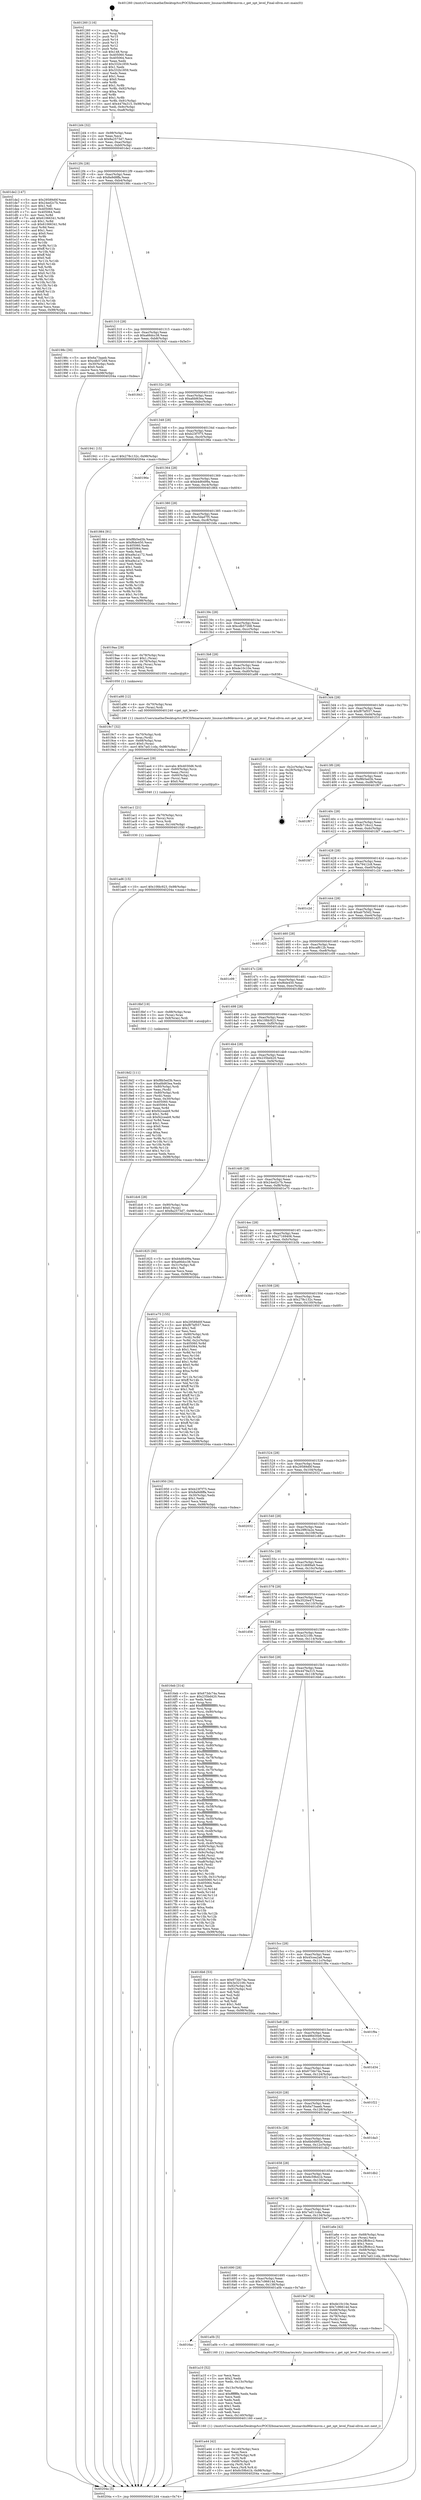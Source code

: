 digraph "0x401260" {
  label = "0x401260 (/mnt/c/Users/mathe/Desktop/tcc/POCII/binaries/extr_linuxarchx86kvmsvm.c_get_npt_level_Final-ollvm.out::main(0))"
  labelloc = "t"
  node[shape=record]

  Entry [label="",width=0.3,height=0.3,shape=circle,fillcolor=black,style=filled]
  "0x4012d4" [label="{
     0x4012d4 [32]\l
     | [instrs]\l
     &nbsp;&nbsp;0x4012d4 \<+6\>: mov -0x98(%rbp),%eax\l
     &nbsp;&nbsp;0x4012da \<+2\>: mov %eax,%ecx\l
     &nbsp;&nbsp;0x4012dc \<+6\>: sub $0x8a2573d7,%ecx\l
     &nbsp;&nbsp;0x4012e2 \<+6\>: mov %eax,-0xac(%rbp)\l
     &nbsp;&nbsp;0x4012e8 \<+6\>: mov %ecx,-0xb0(%rbp)\l
     &nbsp;&nbsp;0x4012ee \<+6\>: je 0000000000401de2 \<main+0xb82\>\l
  }"]
  "0x401de2" [label="{
     0x401de2 [147]\l
     | [instrs]\l
     &nbsp;&nbsp;0x401de2 \<+5\>: mov $0x29589d0f,%eax\l
     &nbsp;&nbsp;0x401de7 \<+5\>: mov $0x24ed2c7b,%ecx\l
     &nbsp;&nbsp;0x401dec \<+2\>: mov $0x1,%dl\l
     &nbsp;&nbsp;0x401dee \<+7\>: mov 0x405060,%esi\l
     &nbsp;&nbsp;0x401df5 \<+7\>: mov 0x405064,%edi\l
     &nbsp;&nbsp;0x401dfc \<+3\>: mov %esi,%r8d\l
     &nbsp;&nbsp;0x401dff \<+7\>: add $0x61066341,%r8d\l
     &nbsp;&nbsp;0x401e06 \<+4\>: sub $0x1,%r8d\l
     &nbsp;&nbsp;0x401e0a \<+7\>: sub $0x61066341,%r8d\l
     &nbsp;&nbsp;0x401e11 \<+4\>: imul %r8d,%esi\l
     &nbsp;&nbsp;0x401e15 \<+3\>: and $0x1,%esi\l
     &nbsp;&nbsp;0x401e18 \<+3\>: cmp $0x0,%esi\l
     &nbsp;&nbsp;0x401e1b \<+4\>: sete %r9b\l
     &nbsp;&nbsp;0x401e1f \<+3\>: cmp $0xa,%edi\l
     &nbsp;&nbsp;0x401e22 \<+4\>: setl %r10b\l
     &nbsp;&nbsp;0x401e26 \<+3\>: mov %r9b,%r11b\l
     &nbsp;&nbsp;0x401e29 \<+4\>: xor $0xff,%r11b\l
     &nbsp;&nbsp;0x401e2d \<+3\>: mov %r10b,%bl\l
     &nbsp;&nbsp;0x401e30 \<+3\>: xor $0xff,%bl\l
     &nbsp;&nbsp;0x401e33 \<+3\>: xor $0x0,%dl\l
     &nbsp;&nbsp;0x401e36 \<+3\>: mov %r11b,%r14b\l
     &nbsp;&nbsp;0x401e39 \<+4\>: and $0x0,%r14b\l
     &nbsp;&nbsp;0x401e3d \<+3\>: and %dl,%r9b\l
     &nbsp;&nbsp;0x401e40 \<+3\>: mov %bl,%r15b\l
     &nbsp;&nbsp;0x401e43 \<+4\>: and $0x0,%r15b\l
     &nbsp;&nbsp;0x401e47 \<+3\>: and %dl,%r10b\l
     &nbsp;&nbsp;0x401e4a \<+3\>: or %r9b,%r14b\l
     &nbsp;&nbsp;0x401e4d \<+3\>: or %r10b,%r15b\l
     &nbsp;&nbsp;0x401e50 \<+3\>: xor %r15b,%r14b\l
     &nbsp;&nbsp;0x401e53 \<+3\>: or %bl,%r11b\l
     &nbsp;&nbsp;0x401e56 \<+4\>: xor $0xff,%r11b\l
     &nbsp;&nbsp;0x401e5a \<+3\>: or $0x0,%dl\l
     &nbsp;&nbsp;0x401e5d \<+3\>: and %dl,%r11b\l
     &nbsp;&nbsp;0x401e60 \<+3\>: or %r11b,%r14b\l
     &nbsp;&nbsp;0x401e63 \<+4\>: test $0x1,%r14b\l
     &nbsp;&nbsp;0x401e67 \<+3\>: cmovne %ecx,%eax\l
     &nbsp;&nbsp;0x401e6a \<+6\>: mov %eax,-0x98(%rbp)\l
     &nbsp;&nbsp;0x401e70 \<+5\>: jmp 000000000040204a \<main+0xdea\>\l
  }"]
  "0x4012f4" [label="{
     0x4012f4 [28]\l
     | [instrs]\l
     &nbsp;&nbsp;0x4012f4 \<+5\>: jmp 00000000004012f9 \<main+0x99\>\l
     &nbsp;&nbsp;0x4012f9 \<+6\>: mov -0xac(%rbp),%eax\l
     &nbsp;&nbsp;0x4012ff \<+5\>: sub $0x8a9d8ffa,%eax\l
     &nbsp;&nbsp;0x401304 \<+6\>: mov %eax,-0xb4(%rbp)\l
     &nbsp;&nbsp;0x40130a \<+6\>: je 000000000040198c \<main+0x72c\>\l
  }"]
  Exit [label="",width=0.3,height=0.3,shape=circle,fillcolor=black,style=filled,peripheries=2]
  "0x40198c" [label="{
     0x40198c [30]\l
     | [instrs]\l
     &nbsp;&nbsp;0x40198c \<+5\>: mov $0x6a73aaeb,%eax\l
     &nbsp;&nbsp;0x401991 \<+5\>: mov $0xcdb57268,%ecx\l
     &nbsp;&nbsp;0x401996 \<+3\>: mov -0x30(%rbp),%edx\l
     &nbsp;&nbsp;0x401999 \<+3\>: cmp $0x0,%edx\l
     &nbsp;&nbsp;0x40199c \<+3\>: cmove %ecx,%eax\l
     &nbsp;&nbsp;0x40199f \<+6\>: mov %eax,-0x98(%rbp)\l
     &nbsp;&nbsp;0x4019a5 \<+5\>: jmp 000000000040204a \<main+0xdea\>\l
  }"]
  "0x401310" [label="{
     0x401310 [28]\l
     | [instrs]\l
     &nbsp;&nbsp;0x401310 \<+5\>: jmp 0000000000401315 \<main+0xb5\>\l
     &nbsp;&nbsp;0x401315 \<+6\>: mov -0xac(%rbp),%eax\l
     &nbsp;&nbsp;0x40131b \<+5\>: sub $0xa66dcc38,%eax\l
     &nbsp;&nbsp;0x401320 \<+6\>: mov %eax,-0xb8(%rbp)\l
     &nbsp;&nbsp;0x401326 \<+6\>: je 0000000000401843 \<main+0x5e3\>\l
  }"]
  "0x401ad6" [label="{
     0x401ad6 [15]\l
     | [instrs]\l
     &nbsp;&nbsp;0x401ad6 \<+10\>: movl $0x10fdc923,-0x98(%rbp)\l
     &nbsp;&nbsp;0x401ae0 \<+5\>: jmp 000000000040204a \<main+0xdea\>\l
  }"]
  "0x401843" [label="{
     0x401843\l
  }", style=dashed]
  "0x40132c" [label="{
     0x40132c [28]\l
     | [instrs]\l
     &nbsp;&nbsp;0x40132c \<+5\>: jmp 0000000000401331 \<main+0xd1\>\l
     &nbsp;&nbsp;0x401331 \<+6\>: mov -0xac(%rbp),%eax\l
     &nbsp;&nbsp;0x401337 \<+5\>: sub $0xafdd63ea,%eax\l
     &nbsp;&nbsp;0x40133c \<+6\>: mov %eax,-0xbc(%rbp)\l
     &nbsp;&nbsp;0x401342 \<+6\>: je 0000000000401941 \<main+0x6e1\>\l
  }"]
  "0x401ac1" [label="{
     0x401ac1 [21]\l
     | [instrs]\l
     &nbsp;&nbsp;0x401ac1 \<+4\>: mov -0x70(%rbp),%rcx\l
     &nbsp;&nbsp;0x401ac5 \<+3\>: mov (%rcx),%rcx\l
     &nbsp;&nbsp;0x401ac8 \<+3\>: mov %rcx,%rdi\l
     &nbsp;&nbsp;0x401acb \<+6\>: mov %eax,-0x144(%rbp)\l
     &nbsp;&nbsp;0x401ad1 \<+5\>: call 0000000000401030 \<free@plt\>\l
     | [calls]\l
     &nbsp;&nbsp;0x401030 \{1\} (unknown)\l
  }"]
  "0x401941" [label="{
     0x401941 [15]\l
     | [instrs]\l
     &nbsp;&nbsp;0x401941 \<+10\>: movl $0x278c132c,-0x98(%rbp)\l
     &nbsp;&nbsp;0x40194b \<+5\>: jmp 000000000040204a \<main+0xdea\>\l
  }"]
  "0x401348" [label="{
     0x401348 [28]\l
     | [instrs]\l
     &nbsp;&nbsp;0x401348 \<+5\>: jmp 000000000040134d \<main+0xed\>\l
     &nbsp;&nbsp;0x40134d \<+6\>: mov -0xac(%rbp),%eax\l
     &nbsp;&nbsp;0x401353 \<+5\>: sub $0xb23f7f75,%eax\l
     &nbsp;&nbsp;0x401358 \<+6\>: mov %eax,-0xc0(%rbp)\l
     &nbsp;&nbsp;0x40135e \<+6\>: je 000000000040196e \<main+0x70e\>\l
  }"]
  "0x401aa4" [label="{
     0x401aa4 [29]\l
     | [instrs]\l
     &nbsp;&nbsp;0x401aa4 \<+10\>: movabs $0x4030d6,%rdi\l
     &nbsp;&nbsp;0x401aae \<+4\>: mov -0x60(%rbp),%rcx\l
     &nbsp;&nbsp;0x401ab2 \<+2\>: mov %eax,(%rcx)\l
     &nbsp;&nbsp;0x401ab4 \<+4\>: mov -0x60(%rbp),%rcx\l
     &nbsp;&nbsp;0x401ab8 \<+2\>: mov (%rcx),%esi\l
     &nbsp;&nbsp;0x401aba \<+2\>: mov $0x0,%al\l
     &nbsp;&nbsp;0x401abc \<+5\>: call 0000000000401040 \<printf@plt\>\l
     | [calls]\l
     &nbsp;&nbsp;0x401040 \{1\} (unknown)\l
  }"]
  "0x40196e" [label="{
     0x40196e\l
  }", style=dashed]
  "0x401364" [label="{
     0x401364 [28]\l
     | [instrs]\l
     &nbsp;&nbsp;0x401364 \<+5\>: jmp 0000000000401369 \<main+0x109\>\l
     &nbsp;&nbsp;0x401369 \<+6\>: mov -0xac(%rbp),%eax\l
     &nbsp;&nbsp;0x40136f \<+5\>: sub $0xb4d6499a,%eax\l
     &nbsp;&nbsp;0x401374 \<+6\>: mov %eax,-0xc4(%rbp)\l
     &nbsp;&nbsp;0x40137a \<+6\>: je 0000000000401864 \<main+0x604\>\l
  }"]
  "0x401a44" [label="{
     0x401a44 [42]\l
     | [instrs]\l
     &nbsp;&nbsp;0x401a44 \<+6\>: mov -0x140(%rbp),%ecx\l
     &nbsp;&nbsp;0x401a4a \<+3\>: imul %eax,%ecx\l
     &nbsp;&nbsp;0x401a4d \<+4\>: mov -0x70(%rbp),%r8\l
     &nbsp;&nbsp;0x401a51 \<+3\>: mov (%r8),%r8\l
     &nbsp;&nbsp;0x401a54 \<+4\>: mov -0x68(%rbp),%r9\l
     &nbsp;&nbsp;0x401a58 \<+3\>: movslq (%r9),%r9\l
     &nbsp;&nbsp;0x401a5b \<+4\>: mov %ecx,(%r8,%r9,4)\l
     &nbsp;&nbsp;0x401a5f \<+10\>: movl $0x6c59b41b,-0x98(%rbp)\l
     &nbsp;&nbsp;0x401a69 \<+5\>: jmp 000000000040204a \<main+0xdea\>\l
  }"]
  "0x401864" [label="{
     0x401864 [91]\l
     | [instrs]\l
     &nbsp;&nbsp;0x401864 \<+5\>: mov $0xf8b5ed3b,%eax\l
     &nbsp;&nbsp;0x401869 \<+5\>: mov $0xf6de450,%ecx\l
     &nbsp;&nbsp;0x40186e \<+7\>: mov 0x405060,%edx\l
     &nbsp;&nbsp;0x401875 \<+7\>: mov 0x405064,%esi\l
     &nbsp;&nbsp;0x40187c \<+2\>: mov %edx,%edi\l
     &nbsp;&nbsp;0x40187e \<+6\>: add $0xa9a1a172,%edi\l
     &nbsp;&nbsp;0x401884 \<+3\>: sub $0x1,%edi\l
     &nbsp;&nbsp;0x401887 \<+6\>: sub $0xa9a1a172,%edi\l
     &nbsp;&nbsp;0x40188d \<+3\>: imul %edi,%edx\l
     &nbsp;&nbsp;0x401890 \<+3\>: and $0x1,%edx\l
     &nbsp;&nbsp;0x401893 \<+3\>: cmp $0x0,%edx\l
     &nbsp;&nbsp;0x401896 \<+4\>: sete %r8b\l
     &nbsp;&nbsp;0x40189a \<+3\>: cmp $0xa,%esi\l
     &nbsp;&nbsp;0x40189d \<+4\>: setl %r9b\l
     &nbsp;&nbsp;0x4018a1 \<+3\>: mov %r8b,%r10b\l
     &nbsp;&nbsp;0x4018a4 \<+3\>: and %r9b,%r10b\l
     &nbsp;&nbsp;0x4018a7 \<+3\>: xor %r9b,%r8b\l
     &nbsp;&nbsp;0x4018aa \<+3\>: or %r8b,%r10b\l
     &nbsp;&nbsp;0x4018ad \<+4\>: test $0x1,%r10b\l
     &nbsp;&nbsp;0x4018b1 \<+3\>: cmovne %ecx,%eax\l
     &nbsp;&nbsp;0x4018b4 \<+6\>: mov %eax,-0x98(%rbp)\l
     &nbsp;&nbsp;0x4018ba \<+5\>: jmp 000000000040204a \<main+0xdea\>\l
  }"]
  "0x401380" [label="{
     0x401380 [28]\l
     | [instrs]\l
     &nbsp;&nbsp;0x401380 \<+5\>: jmp 0000000000401385 \<main+0x125\>\l
     &nbsp;&nbsp;0x401385 \<+6\>: mov -0xac(%rbp),%eax\l
     &nbsp;&nbsp;0x40138b \<+5\>: sub $0xc5dad7f5,%eax\l
     &nbsp;&nbsp;0x401390 \<+6\>: mov %eax,-0xc8(%rbp)\l
     &nbsp;&nbsp;0x401396 \<+6\>: je 0000000000401bfa \<main+0x99a\>\l
  }"]
  "0x401a10" [label="{
     0x401a10 [52]\l
     | [instrs]\l
     &nbsp;&nbsp;0x401a10 \<+2\>: xor %ecx,%ecx\l
     &nbsp;&nbsp;0x401a12 \<+5\>: mov $0x2,%edx\l
     &nbsp;&nbsp;0x401a17 \<+6\>: mov %edx,-0x13c(%rbp)\l
     &nbsp;&nbsp;0x401a1d \<+1\>: cltd\l
     &nbsp;&nbsp;0x401a1e \<+6\>: mov -0x13c(%rbp),%esi\l
     &nbsp;&nbsp;0x401a24 \<+2\>: idiv %esi\l
     &nbsp;&nbsp;0x401a26 \<+6\>: imul $0xfffffffe,%edx,%edx\l
     &nbsp;&nbsp;0x401a2c \<+2\>: mov %ecx,%edi\l
     &nbsp;&nbsp;0x401a2e \<+2\>: sub %edx,%edi\l
     &nbsp;&nbsp;0x401a30 \<+2\>: mov %ecx,%edx\l
     &nbsp;&nbsp;0x401a32 \<+3\>: sub $0x1,%edx\l
     &nbsp;&nbsp;0x401a35 \<+2\>: add %edx,%edi\l
     &nbsp;&nbsp;0x401a37 \<+2\>: sub %edi,%ecx\l
     &nbsp;&nbsp;0x401a39 \<+6\>: mov %ecx,-0x140(%rbp)\l
     &nbsp;&nbsp;0x401a3f \<+5\>: call 0000000000401160 \<next_i\>\l
     | [calls]\l
     &nbsp;&nbsp;0x401160 \{1\} (/mnt/c/Users/mathe/Desktop/tcc/POCII/binaries/extr_linuxarchx86kvmsvm.c_get_npt_level_Final-ollvm.out::next_i)\l
  }"]
  "0x401bfa" [label="{
     0x401bfa\l
  }", style=dashed]
  "0x40139c" [label="{
     0x40139c [28]\l
     | [instrs]\l
     &nbsp;&nbsp;0x40139c \<+5\>: jmp 00000000004013a1 \<main+0x141\>\l
     &nbsp;&nbsp;0x4013a1 \<+6\>: mov -0xac(%rbp),%eax\l
     &nbsp;&nbsp;0x4013a7 \<+5\>: sub $0xcdb57268,%eax\l
     &nbsp;&nbsp;0x4013ac \<+6\>: mov %eax,-0xcc(%rbp)\l
     &nbsp;&nbsp;0x4013b2 \<+6\>: je 00000000004019aa \<main+0x74a\>\l
  }"]
  "0x4016ac" [label="{
     0x4016ac\l
  }", style=dashed]
  "0x4019aa" [label="{
     0x4019aa [29]\l
     | [instrs]\l
     &nbsp;&nbsp;0x4019aa \<+4\>: mov -0x78(%rbp),%rax\l
     &nbsp;&nbsp;0x4019ae \<+6\>: movl $0x1,(%rax)\l
     &nbsp;&nbsp;0x4019b4 \<+4\>: mov -0x78(%rbp),%rax\l
     &nbsp;&nbsp;0x4019b8 \<+3\>: movslq (%rax),%rax\l
     &nbsp;&nbsp;0x4019bb \<+4\>: shl $0x2,%rax\l
     &nbsp;&nbsp;0x4019bf \<+3\>: mov %rax,%rdi\l
     &nbsp;&nbsp;0x4019c2 \<+5\>: call 0000000000401050 \<malloc@plt\>\l
     | [calls]\l
     &nbsp;&nbsp;0x401050 \{1\} (unknown)\l
  }"]
  "0x4013b8" [label="{
     0x4013b8 [28]\l
     | [instrs]\l
     &nbsp;&nbsp;0x4013b8 \<+5\>: jmp 00000000004013bd \<main+0x15d\>\l
     &nbsp;&nbsp;0x4013bd \<+6\>: mov -0xac(%rbp),%eax\l
     &nbsp;&nbsp;0x4013c3 \<+5\>: sub $0xde10c10e,%eax\l
     &nbsp;&nbsp;0x4013c8 \<+6\>: mov %eax,-0xd0(%rbp)\l
     &nbsp;&nbsp;0x4013ce \<+6\>: je 0000000000401a98 \<main+0x838\>\l
  }"]
  "0x401a0b" [label="{
     0x401a0b [5]\l
     | [instrs]\l
     &nbsp;&nbsp;0x401a0b \<+5\>: call 0000000000401160 \<next_i\>\l
     | [calls]\l
     &nbsp;&nbsp;0x401160 \{1\} (/mnt/c/Users/mathe/Desktop/tcc/POCII/binaries/extr_linuxarchx86kvmsvm.c_get_npt_level_Final-ollvm.out::next_i)\l
  }"]
  "0x401a98" [label="{
     0x401a98 [12]\l
     | [instrs]\l
     &nbsp;&nbsp;0x401a98 \<+4\>: mov -0x70(%rbp),%rax\l
     &nbsp;&nbsp;0x401a9c \<+3\>: mov (%rax),%rdi\l
     &nbsp;&nbsp;0x401a9f \<+5\>: call 0000000000401240 \<get_npt_level\>\l
     | [calls]\l
     &nbsp;&nbsp;0x401240 \{1\} (/mnt/c/Users/mathe/Desktop/tcc/POCII/binaries/extr_linuxarchx86kvmsvm.c_get_npt_level_Final-ollvm.out::get_npt_level)\l
  }"]
  "0x4013d4" [label="{
     0x4013d4 [28]\l
     | [instrs]\l
     &nbsp;&nbsp;0x4013d4 \<+5\>: jmp 00000000004013d9 \<main+0x179\>\l
     &nbsp;&nbsp;0x4013d9 \<+6\>: mov -0xac(%rbp),%eax\l
     &nbsp;&nbsp;0x4013df \<+5\>: sub $0xf87bf557,%eax\l
     &nbsp;&nbsp;0x4013e4 \<+6\>: mov %eax,-0xd4(%rbp)\l
     &nbsp;&nbsp;0x4013ea \<+6\>: je 0000000000401f10 \<main+0xcb0\>\l
  }"]
  "0x401690" [label="{
     0x401690 [28]\l
     | [instrs]\l
     &nbsp;&nbsp;0x401690 \<+5\>: jmp 0000000000401695 \<main+0x435\>\l
     &nbsp;&nbsp;0x401695 \<+6\>: mov -0xac(%rbp),%eax\l
     &nbsp;&nbsp;0x40169b \<+5\>: sub $0x7c96614d,%eax\l
     &nbsp;&nbsp;0x4016a0 \<+6\>: mov %eax,-0x138(%rbp)\l
     &nbsp;&nbsp;0x4016a6 \<+6\>: je 0000000000401a0b \<main+0x7ab\>\l
  }"]
  "0x401f10" [label="{
     0x401f10 [18]\l
     | [instrs]\l
     &nbsp;&nbsp;0x401f10 \<+3\>: mov -0x2c(%rbp),%eax\l
     &nbsp;&nbsp;0x401f13 \<+4\>: lea -0x28(%rbp),%rsp\l
     &nbsp;&nbsp;0x401f17 \<+1\>: pop %rbx\l
     &nbsp;&nbsp;0x401f18 \<+2\>: pop %r12\l
     &nbsp;&nbsp;0x401f1a \<+2\>: pop %r13\l
     &nbsp;&nbsp;0x401f1c \<+2\>: pop %r14\l
     &nbsp;&nbsp;0x401f1e \<+2\>: pop %r15\l
     &nbsp;&nbsp;0x401f20 \<+1\>: pop %rbp\l
     &nbsp;&nbsp;0x401f21 \<+1\>: ret\l
  }"]
  "0x4013f0" [label="{
     0x4013f0 [28]\l
     | [instrs]\l
     &nbsp;&nbsp;0x4013f0 \<+5\>: jmp 00000000004013f5 \<main+0x195\>\l
     &nbsp;&nbsp;0x4013f5 \<+6\>: mov -0xac(%rbp),%eax\l
     &nbsp;&nbsp;0x4013fb \<+5\>: sub $0xf8b5ed3b,%eax\l
     &nbsp;&nbsp;0x401400 \<+6\>: mov %eax,-0xd8(%rbp)\l
     &nbsp;&nbsp;0x401406 \<+6\>: je 0000000000401f67 \<main+0xd07\>\l
  }"]
  "0x4019e7" [label="{
     0x4019e7 [36]\l
     | [instrs]\l
     &nbsp;&nbsp;0x4019e7 \<+5\>: mov $0xde10c10e,%eax\l
     &nbsp;&nbsp;0x4019ec \<+5\>: mov $0x7c96614d,%ecx\l
     &nbsp;&nbsp;0x4019f1 \<+4\>: mov -0x68(%rbp),%rdx\l
     &nbsp;&nbsp;0x4019f5 \<+2\>: mov (%rdx),%esi\l
     &nbsp;&nbsp;0x4019f7 \<+4\>: mov -0x78(%rbp),%rdx\l
     &nbsp;&nbsp;0x4019fb \<+2\>: cmp (%rdx),%esi\l
     &nbsp;&nbsp;0x4019fd \<+3\>: cmovl %ecx,%eax\l
     &nbsp;&nbsp;0x401a00 \<+6\>: mov %eax,-0x98(%rbp)\l
     &nbsp;&nbsp;0x401a06 \<+5\>: jmp 000000000040204a \<main+0xdea\>\l
  }"]
  "0x401f67" [label="{
     0x401f67\l
  }", style=dashed]
  "0x40140c" [label="{
     0x40140c [28]\l
     | [instrs]\l
     &nbsp;&nbsp;0x40140c \<+5\>: jmp 0000000000401411 \<main+0x1b1\>\l
     &nbsp;&nbsp;0x401411 \<+6\>: mov -0xac(%rbp),%eax\l
     &nbsp;&nbsp;0x401417 \<+5\>: sub $0xfb718cc2,%eax\l
     &nbsp;&nbsp;0x40141c \<+6\>: mov %eax,-0xdc(%rbp)\l
     &nbsp;&nbsp;0x401422 \<+6\>: je 0000000000401fd7 \<main+0xd77\>\l
  }"]
  "0x401674" [label="{
     0x401674 [28]\l
     | [instrs]\l
     &nbsp;&nbsp;0x401674 \<+5\>: jmp 0000000000401679 \<main+0x419\>\l
     &nbsp;&nbsp;0x401679 \<+6\>: mov -0xac(%rbp),%eax\l
     &nbsp;&nbsp;0x40167f \<+5\>: sub $0x7ad11cda,%eax\l
     &nbsp;&nbsp;0x401684 \<+6\>: mov %eax,-0x134(%rbp)\l
     &nbsp;&nbsp;0x40168a \<+6\>: je 00000000004019e7 \<main+0x787\>\l
  }"]
  "0x401fd7" [label="{
     0x401fd7\l
  }", style=dashed]
  "0x401428" [label="{
     0x401428 [28]\l
     | [instrs]\l
     &nbsp;&nbsp;0x401428 \<+5\>: jmp 000000000040142d \<main+0x1cd\>\l
     &nbsp;&nbsp;0x40142d \<+6\>: mov -0xac(%rbp),%eax\l
     &nbsp;&nbsp;0x401433 \<+5\>: sub $0x79412c8,%eax\l
     &nbsp;&nbsp;0x401438 \<+6\>: mov %eax,-0xe0(%rbp)\l
     &nbsp;&nbsp;0x40143e \<+6\>: je 0000000000401c2d \<main+0x9cd\>\l
  }"]
  "0x401a6e" [label="{
     0x401a6e [42]\l
     | [instrs]\l
     &nbsp;&nbsp;0x401a6e \<+4\>: mov -0x68(%rbp),%rax\l
     &nbsp;&nbsp;0x401a72 \<+2\>: mov (%rax),%ecx\l
     &nbsp;&nbsp;0x401a74 \<+6\>: sub $0x2ffc8cc2,%ecx\l
     &nbsp;&nbsp;0x401a7a \<+3\>: add $0x1,%ecx\l
     &nbsp;&nbsp;0x401a7d \<+6\>: add $0x2ffc8cc2,%ecx\l
     &nbsp;&nbsp;0x401a83 \<+4\>: mov -0x68(%rbp),%rax\l
     &nbsp;&nbsp;0x401a87 \<+2\>: mov %ecx,(%rax)\l
     &nbsp;&nbsp;0x401a89 \<+10\>: movl $0x7ad11cda,-0x98(%rbp)\l
     &nbsp;&nbsp;0x401a93 \<+5\>: jmp 000000000040204a \<main+0xdea\>\l
  }"]
  "0x401c2d" [label="{
     0x401c2d\l
  }", style=dashed]
  "0x401444" [label="{
     0x401444 [28]\l
     | [instrs]\l
     &nbsp;&nbsp;0x401444 \<+5\>: jmp 0000000000401449 \<main+0x1e9\>\l
     &nbsp;&nbsp;0x401449 \<+6\>: mov -0xac(%rbp),%eax\l
     &nbsp;&nbsp;0x40144f \<+5\>: sub $0xab7b5d2,%eax\l
     &nbsp;&nbsp;0x401454 \<+6\>: mov %eax,-0xe4(%rbp)\l
     &nbsp;&nbsp;0x40145a \<+6\>: je 0000000000401d25 \<main+0xac5\>\l
  }"]
  "0x401658" [label="{
     0x401658 [28]\l
     | [instrs]\l
     &nbsp;&nbsp;0x401658 \<+5\>: jmp 000000000040165d \<main+0x3fd\>\l
     &nbsp;&nbsp;0x40165d \<+6\>: mov -0xac(%rbp),%eax\l
     &nbsp;&nbsp;0x401663 \<+5\>: sub $0x6c59b41b,%eax\l
     &nbsp;&nbsp;0x401668 \<+6\>: mov %eax,-0x130(%rbp)\l
     &nbsp;&nbsp;0x40166e \<+6\>: je 0000000000401a6e \<main+0x80e\>\l
  }"]
  "0x401d25" [label="{
     0x401d25\l
  }", style=dashed]
  "0x401460" [label="{
     0x401460 [28]\l
     | [instrs]\l
     &nbsp;&nbsp;0x401460 \<+5\>: jmp 0000000000401465 \<main+0x205\>\l
     &nbsp;&nbsp;0x401465 \<+6\>: mov -0xac(%rbp),%eax\l
     &nbsp;&nbsp;0x40146b \<+5\>: sub $0xcaf612b,%eax\l
     &nbsp;&nbsp;0x401470 \<+6\>: mov %eax,-0xe8(%rbp)\l
     &nbsp;&nbsp;0x401476 \<+6\>: je 0000000000401c09 \<main+0x9a9\>\l
  }"]
  "0x401db2" [label="{
     0x401db2\l
  }", style=dashed]
  "0x401c09" [label="{
     0x401c09\l
  }", style=dashed]
  "0x40147c" [label="{
     0x40147c [28]\l
     | [instrs]\l
     &nbsp;&nbsp;0x40147c \<+5\>: jmp 0000000000401481 \<main+0x221\>\l
     &nbsp;&nbsp;0x401481 \<+6\>: mov -0xac(%rbp),%eax\l
     &nbsp;&nbsp;0x401487 \<+5\>: sub $0xf6de450,%eax\l
     &nbsp;&nbsp;0x40148c \<+6\>: mov %eax,-0xec(%rbp)\l
     &nbsp;&nbsp;0x401492 \<+6\>: je 00000000004018bf \<main+0x65f\>\l
  }"]
  "0x40163c" [label="{
     0x40163c [28]\l
     | [instrs]\l
     &nbsp;&nbsp;0x40163c \<+5\>: jmp 0000000000401641 \<main+0x3e1\>\l
     &nbsp;&nbsp;0x401641 \<+6\>: mov -0xac(%rbp),%eax\l
     &nbsp;&nbsp;0x401647 \<+5\>: sub $0x6b0d992e,%eax\l
     &nbsp;&nbsp;0x40164c \<+6\>: mov %eax,-0x12c(%rbp)\l
     &nbsp;&nbsp;0x401652 \<+6\>: je 0000000000401db2 \<main+0xb52\>\l
  }"]
  "0x4018bf" [label="{
     0x4018bf [19]\l
     | [instrs]\l
     &nbsp;&nbsp;0x4018bf \<+7\>: mov -0x88(%rbp),%rax\l
     &nbsp;&nbsp;0x4018c6 \<+3\>: mov (%rax),%rax\l
     &nbsp;&nbsp;0x4018c9 \<+4\>: mov 0x8(%rax),%rdi\l
     &nbsp;&nbsp;0x4018cd \<+5\>: call 0000000000401060 \<atoi@plt\>\l
     | [calls]\l
     &nbsp;&nbsp;0x401060 \{1\} (unknown)\l
  }"]
  "0x401498" [label="{
     0x401498 [28]\l
     | [instrs]\l
     &nbsp;&nbsp;0x401498 \<+5\>: jmp 000000000040149d \<main+0x23d\>\l
     &nbsp;&nbsp;0x40149d \<+6\>: mov -0xac(%rbp),%eax\l
     &nbsp;&nbsp;0x4014a3 \<+5\>: sub $0x10fdc923,%eax\l
     &nbsp;&nbsp;0x4014a8 \<+6\>: mov %eax,-0xf0(%rbp)\l
     &nbsp;&nbsp;0x4014ae \<+6\>: je 0000000000401dc6 \<main+0xb66\>\l
  }"]
  "0x401da3" [label="{
     0x401da3\l
  }", style=dashed]
  "0x401dc6" [label="{
     0x401dc6 [28]\l
     | [instrs]\l
     &nbsp;&nbsp;0x401dc6 \<+7\>: mov -0x90(%rbp),%rax\l
     &nbsp;&nbsp;0x401dcd \<+6\>: movl $0x0,(%rax)\l
     &nbsp;&nbsp;0x401dd3 \<+10\>: movl $0x8a2573d7,-0x98(%rbp)\l
     &nbsp;&nbsp;0x401ddd \<+5\>: jmp 000000000040204a \<main+0xdea\>\l
  }"]
  "0x4014b4" [label="{
     0x4014b4 [28]\l
     | [instrs]\l
     &nbsp;&nbsp;0x4014b4 \<+5\>: jmp 00000000004014b9 \<main+0x259\>\l
     &nbsp;&nbsp;0x4014b9 \<+6\>: mov -0xac(%rbp),%eax\l
     &nbsp;&nbsp;0x4014bf \<+5\>: sub $0x235bd420,%eax\l
     &nbsp;&nbsp;0x4014c4 \<+6\>: mov %eax,-0xf4(%rbp)\l
     &nbsp;&nbsp;0x4014ca \<+6\>: je 0000000000401825 \<main+0x5c5\>\l
  }"]
  "0x401620" [label="{
     0x401620 [28]\l
     | [instrs]\l
     &nbsp;&nbsp;0x401620 \<+5\>: jmp 0000000000401625 \<main+0x3c5\>\l
     &nbsp;&nbsp;0x401625 \<+6\>: mov -0xac(%rbp),%eax\l
     &nbsp;&nbsp;0x40162b \<+5\>: sub $0x6a73aaeb,%eax\l
     &nbsp;&nbsp;0x401630 \<+6\>: mov %eax,-0x128(%rbp)\l
     &nbsp;&nbsp;0x401636 \<+6\>: je 0000000000401da3 \<main+0xb43\>\l
  }"]
  "0x401825" [label="{
     0x401825 [30]\l
     | [instrs]\l
     &nbsp;&nbsp;0x401825 \<+5\>: mov $0xb4d6499a,%eax\l
     &nbsp;&nbsp;0x40182a \<+5\>: mov $0xa66dcc38,%ecx\l
     &nbsp;&nbsp;0x40182f \<+3\>: mov -0x31(%rbp),%dl\l
     &nbsp;&nbsp;0x401832 \<+3\>: test $0x1,%dl\l
     &nbsp;&nbsp;0x401835 \<+3\>: cmovne %ecx,%eax\l
     &nbsp;&nbsp;0x401838 \<+6\>: mov %eax,-0x98(%rbp)\l
     &nbsp;&nbsp;0x40183e \<+5\>: jmp 000000000040204a \<main+0xdea\>\l
  }"]
  "0x4014d0" [label="{
     0x4014d0 [28]\l
     | [instrs]\l
     &nbsp;&nbsp;0x4014d0 \<+5\>: jmp 00000000004014d5 \<main+0x275\>\l
     &nbsp;&nbsp;0x4014d5 \<+6\>: mov -0xac(%rbp),%eax\l
     &nbsp;&nbsp;0x4014db \<+5\>: sub $0x24ed2c7b,%eax\l
     &nbsp;&nbsp;0x4014e0 \<+6\>: mov %eax,-0xf8(%rbp)\l
     &nbsp;&nbsp;0x4014e6 \<+6\>: je 0000000000401e75 \<main+0xc15\>\l
  }"]
  "0x401f22" [label="{
     0x401f22\l
  }", style=dashed]
  "0x401e75" [label="{
     0x401e75 [155]\l
     | [instrs]\l
     &nbsp;&nbsp;0x401e75 \<+5\>: mov $0x29589d0f,%eax\l
     &nbsp;&nbsp;0x401e7a \<+5\>: mov $0xf87bf557,%ecx\l
     &nbsp;&nbsp;0x401e7f \<+2\>: mov $0x1,%dl\l
     &nbsp;&nbsp;0x401e81 \<+2\>: xor %esi,%esi\l
     &nbsp;&nbsp;0x401e83 \<+7\>: mov -0x90(%rbp),%rdi\l
     &nbsp;&nbsp;0x401e8a \<+3\>: mov (%rdi),%r8d\l
     &nbsp;&nbsp;0x401e8d \<+4\>: mov %r8d,-0x2c(%rbp)\l
     &nbsp;&nbsp;0x401e91 \<+8\>: mov 0x405060,%r8d\l
     &nbsp;&nbsp;0x401e99 \<+8\>: mov 0x405064,%r9d\l
     &nbsp;&nbsp;0x401ea1 \<+3\>: sub $0x1,%esi\l
     &nbsp;&nbsp;0x401ea4 \<+3\>: mov %r8d,%r10d\l
     &nbsp;&nbsp;0x401ea7 \<+3\>: add %esi,%r10d\l
     &nbsp;&nbsp;0x401eaa \<+4\>: imul %r10d,%r8d\l
     &nbsp;&nbsp;0x401eae \<+4\>: and $0x1,%r8d\l
     &nbsp;&nbsp;0x401eb2 \<+4\>: cmp $0x0,%r8d\l
     &nbsp;&nbsp;0x401eb6 \<+4\>: sete %r11b\l
     &nbsp;&nbsp;0x401eba \<+4\>: cmp $0xa,%r9d\l
     &nbsp;&nbsp;0x401ebe \<+3\>: setl %bl\l
     &nbsp;&nbsp;0x401ec1 \<+3\>: mov %r11b,%r14b\l
     &nbsp;&nbsp;0x401ec4 \<+4\>: xor $0xff,%r14b\l
     &nbsp;&nbsp;0x401ec8 \<+3\>: mov %bl,%r15b\l
     &nbsp;&nbsp;0x401ecb \<+4\>: xor $0xff,%r15b\l
     &nbsp;&nbsp;0x401ecf \<+3\>: xor $0x1,%dl\l
     &nbsp;&nbsp;0x401ed2 \<+3\>: mov %r14b,%r12b\l
     &nbsp;&nbsp;0x401ed5 \<+4\>: and $0xff,%r12b\l
     &nbsp;&nbsp;0x401ed9 \<+3\>: and %dl,%r11b\l
     &nbsp;&nbsp;0x401edc \<+3\>: mov %r15b,%r13b\l
     &nbsp;&nbsp;0x401edf \<+4\>: and $0xff,%r13b\l
     &nbsp;&nbsp;0x401ee3 \<+2\>: and %dl,%bl\l
     &nbsp;&nbsp;0x401ee5 \<+3\>: or %r11b,%r12b\l
     &nbsp;&nbsp;0x401ee8 \<+3\>: or %bl,%r13b\l
     &nbsp;&nbsp;0x401eeb \<+3\>: xor %r13b,%r12b\l
     &nbsp;&nbsp;0x401eee \<+3\>: or %r15b,%r14b\l
     &nbsp;&nbsp;0x401ef1 \<+4\>: xor $0xff,%r14b\l
     &nbsp;&nbsp;0x401ef5 \<+3\>: or $0x1,%dl\l
     &nbsp;&nbsp;0x401ef8 \<+3\>: and %dl,%r14b\l
     &nbsp;&nbsp;0x401efb \<+3\>: or %r14b,%r12b\l
     &nbsp;&nbsp;0x401efe \<+4\>: test $0x1,%r12b\l
     &nbsp;&nbsp;0x401f02 \<+3\>: cmovne %ecx,%eax\l
     &nbsp;&nbsp;0x401f05 \<+6\>: mov %eax,-0x98(%rbp)\l
     &nbsp;&nbsp;0x401f0b \<+5\>: jmp 000000000040204a \<main+0xdea\>\l
  }"]
  "0x4014ec" [label="{
     0x4014ec [28]\l
     | [instrs]\l
     &nbsp;&nbsp;0x4014ec \<+5\>: jmp 00000000004014f1 \<main+0x291\>\l
     &nbsp;&nbsp;0x4014f1 \<+6\>: mov -0xac(%rbp),%eax\l
     &nbsp;&nbsp;0x4014f7 \<+5\>: sub $0x27169406,%eax\l
     &nbsp;&nbsp;0x4014fc \<+6\>: mov %eax,-0xfc(%rbp)\l
     &nbsp;&nbsp;0x401502 \<+6\>: je 0000000000401b3b \<main+0x8db\>\l
  }"]
  "0x401604" [label="{
     0x401604 [28]\l
     | [instrs]\l
     &nbsp;&nbsp;0x401604 \<+5\>: jmp 0000000000401609 \<main+0x3a9\>\l
     &nbsp;&nbsp;0x401609 \<+6\>: mov -0xac(%rbp),%eax\l
     &nbsp;&nbsp;0x40160f \<+5\>: sub $0x673dc74a,%eax\l
     &nbsp;&nbsp;0x401614 \<+6\>: mov %eax,-0x124(%rbp)\l
     &nbsp;&nbsp;0x40161a \<+6\>: je 0000000000401f22 \<main+0xcc2\>\l
  }"]
  "0x401b3b" [label="{
     0x401b3b\l
  }", style=dashed]
  "0x401508" [label="{
     0x401508 [28]\l
     | [instrs]\l
     &nbsp;&nbsp;0x401508 \<+5\>: jmp 000000000040150d \<main+0x2ad\>\l
     &nbsp;&nbsp;0x40150d \<+6\>: mov -0xac(%rbp),%eax\l
     &nbsp;&nbsp;0x401513 \<+5\>: sub $0x278c132c,%eax\l
     &nbsp;&nbsp;0x401518 \<+6\>: mov %eax,-0x100(%rbp)\l
     &nbsp;&nbsp;0x40151e \<+6\>: je 0000000000401950 \<main+0x6f0\>\l
  }"]
  "0x401d34" [label="{
     0x401d34\l
  }", style=dashed]
  "0x401950" [label="{
     0x401950 [30]\l
     | [instrs]\l
     &nbsp;&nbsp;0x401950 \<+5\>: mov $0xb23f7f75,%eax\l
     &nbsp;&nbsp;0x401955 \<+5\>: mov $0x8a9d8ffa,%ecx\l
     &nbsp;&nbsp;0x40195a \<+3\>: mov -0x30(%rbp),%edx\l
     &nbsp;&nbsp;0x40195d \<+3\>: cmp $0x1,%edx\l
     &nbsp;&nbsp;0x401960 \<+3\>: cmovl %ecx,%eax\l
     &nbsp;&nbsp;0x401963 \<+6\>: mov %eax,-0x98(%rbp)\l
     &nbsp;&nbsp;0x401969 \<+5\>: jmp 000000000040204a \<main+0xdea\>\l
  }"]
  "0x401524" [label="{
     0x401524 [28]\l
     | [instrs]\l
     &nbsp;&nbsp;0x401524 \<+5\>: jmp 0000000000401529 \<main+0x2c9\>\l
     &nbsp;&nbsp;0x401529 \<+6\>: mov -0xac(%rbp),%eax\l
     &nbsp;&nbsp;0x40152f \<+5\>: sub $0x29589d0f,%eax\l
     &nbsp;&nbsp;0x401534 \<+6\>: mov %eax,-0x104(%rbp)\l
     &nbsp;&nbsp;0x40153a \<+6\>: je 0000000000402032 \<main+0xdd2\>\l
  }"]
  "0x4015e8" [label="{
     0x4015e8 [28]\l
     | [instrs]\l
     &nbsp;&nbsp;0x4015e8 \<+5\>: jmp 00000000004015ed \<main+0x38d\>\l
     &nbsp;&nbsp;0x4015ed \<+6\>: mov -0xac(%rbp),%eax\l
     &nbsp;&nbsp;0x4015f3 \<+5\>: sub $0x486d30e6,%eax\l
     &nbsp;&nbsp;0x4015f8 \<+6\>: mov %eax,-0x120(%rbp)\l
     &nbsp;&nbsp;0x4015fe \<+6\>: je 0000000000401d34 \<main+0xad4\>\l
  }"]
  "0x402032" [label="{
     0x402032\l
  }", style=dashed]
  "0x401540" [label="{
     0x401540 [28]\l
     | [instrs]\l
     &nbsp;&nbsp;0x401540 \<+5\>: jmp 0000000000401545 \<main+0x2e5\>\l
     &nbsp;&nbsp;0x401545 \<+6\>: mov -0xac(%rbp),%eax\l
     &nbsp;&nbsp;0x40154b \<+5\>: sub $0x29f63a2e,%eax\l
     &nbsp;&nbsp;0x401550 \<+6\>: mov %eax,-0x108(%rbp)\l
     &nbsp;&nbsp;0x401556 \<+6\>: je 0000000000401c88 \<main+0xa28\>\l
  }"]
  "0x401f9a" [label="{
     0x401f9a\l
  }", style=dashed]
  "0x401c88" [label="{
     0x401c88\l
  }", style=dashed]
  "0x40155c" [label="{
     0x40155c [28]\l
     | [instrs]\l
     &nbsp;&nbsp;0x40155c \<+5\>: jmp 0000000000401561 \<main+0x301\>\l
     &nbsp;&nbsp;0x401561 \<+6\>: mov -0xac(%rbp),%eax\l
     &nbsp;&nbsp;0x401567 \<+5\>: sub $0x31d689a9,%eax\l
     &nbsp;&nbsp;0x40156c \<+6\>: mov %eax,-0x10c(%rbp)\l
     &nbsp;&nbsp;0x401572 \<+6\>: je 0000000000401ae5 \<main+0x885\>\l
  }"]
  "0x4019c7" [label="{
     0x4019c7 [32]\l
     | [instrs]\l
     &nbsp;&nbsp;0x4019c7 \<+4\>: mov -0x70(%rbp),%rdi\l
     &nbsp;&nbsp;0x4019cb \<+3\>: mov %rax,(%rdi)\l
     &nbsp;&nbsp;0x4019ce \<+4\>: mov -0x68(%rbp),%rax\l
     &nbsp;&nbsp;0x4019d2 \<+6\>: movl $0x0,(%rax)\l
     &nbsp;&nbsp;0x4019d8 \<+10\>: movl $0x7ad11cda,-0x98(%rbp)\l
     &nbsp;&nbsp;0x4019e2 \<+5\>: jmp 000000000040204a \<main+0xdea\>\l
  }"]
  "0x401ae5" [label="{
     0x401ae5\l
  }", style=dashed]
  "0x401578" [label="{
     0x401578 [28]\l
     | [instrs]\l
     &nbsp;&nbsp;0x401578 \<+5\>: jmp 000000000040157d \<main+0x31d\>\l
     &nbsp;&nbsp;0x40157d \<+6\>: mov -0xac(%rbp),%eax\l
     &nbsp;&nbsp;0x401583 \<+5\>: sub $0x3520e47f,%eax\l
     &nbsp;&nbsp;0x401588 \<+6\>: mov %eax,-0x110(%rbp)\l
     &nbsp;&nbsp;0x40158e \<+6\>: je 0000000000401d56 \<main+0xaf6\>\l
  }"]
  "0x4018d2" [label="{
     0x4018d2 [111]\l
     | [instrs]\l
     &nbsp;&nbsp;0x4018d2 \<+5\>: mov $0xf8b5ed3b,%ecx\l
     &nbsp;&nbsp;0x4018d7 \<+5\>: mov $0xafdd63ea,%edx\l
     &nbsp;&nbsp;0x4018dc \<+4\>: mov -0x80(%rbp),%rdi\l
     &nbsp;&nbsp;0x4018e0 \<+2\>: mov %eax,(%rdi)\l
     &nbsp;&nbsp;0x4018e2 \<+4\>: mov -0x80(%rbp),%rdi\l
     &nbsp;&nbsp;0x4018e6 \<+2\>: mov (%rdi),%eax\l
     &nbsp;&nbsp;0x4018e8 \<+3\>: mov %eax,-0x30(%rbp)\l
     &nbsp;&nbsp;0x4018eb \<+7\>: mov 0x405060,%eax\l
     &nbsp;&nbsp;0x4018f2 \<+7\>: mov 0x405064,%esi\l
     &nbsp;&nbsp;0x4018f9 \<+3\>: mov %eax,%r8d\l
     &nbsp;&nbsp;0x4018fc \<+7\>: add $0xf42ceab9,%r8d\l
     &nbsp;&nbsp;0x401903 \<+4\>: sub $0x1,%r8d\l
     &nbsp;&nbsp;0x401907 \<+7\>: sub $0xf42ceab9,%r8d\l
     &nbsp;&nbsp;0x40190e \<+4\>: imul %r8d,%eax\l
     &nbsp;&nbsp;0x401912 \<+3\>: and $0x1,%eax\l
     &nbsp;&nbsp;0x401915 \<+3\>: cmp $0x0,%eax\l
     &nbsp;&nbsp;0x401918 \<+4\>: sete %r9b\l
     &nbsp;&nbsp;0x40191c \<+3\>: cmp $0xa,%esi\l
     &nbsp;&nbsp;0x40191f \<+4\>: setl %r10b\l
     &nbsp;&nbsp;0x401923 \<+3\>: mov %r9b,%r11b\l
     &nbsp;&nbsp;0x401926 \<+3\>: and %r10b,%r11b\l
     &nbsp;&nbsp;0x401929 \<+3\>: xor %r10b,%r9b\l
     &nbsp;&nbsp;0x40192c \<+3\>: or %r9b,%r11b\l
     &nbsp;&nbsp;0x40192f \<+4\>: test $0x1,%r11b\l
     &nbsp;&nbsp;0x401933 \<+3\>: cmovne %edx,%ecx\l
     &nbsp;&nbsp;0x401936 \<+6\>: mov %ecx,-0x98(%rbp)\l
     &nbsp;&nbsp;0x40193c \<+5\>: jmp 000000000040204a \<main+0xdea\>\l
  }"]
  "0x401d56" [label="{
     0x401d56\l
  }", style=dashed]
  "0x401594" [label="{
     0x401594 [28]\l
     | [instrs]\l
     &nbsp;&nbsp;0x401594 \<+5\>: jmp 0000000000401599 \<main+0x339\>\l
     &nbsp;&nbsp;0x401599 \<+6\>: mov -0xac(%rbp),%eax\l
     &nbsp;&nbsp;0x40159f \<+5\>: sub $0x3e3210fc,%eax\l
     &nbsp;&nbsp;0x4015a4 \<+6\>: mov %eax,-0x114(%rbp)\l
     &nbsp;&nbsp;0x4015aa \<+6\>: je 00000000004016eb \<main+0x48b\>\l
  }"]
  "0x401260" [label="{
     0x401260 [116]\l
     | [instrs]\l
     &nbsp;&nbsp;0x401260 \<+1\>: push %rbp\l
     &nbsp;&nbsp;0x401261 \<+3\>: mov %rsp,%rbp\l
     &nbsp;&nbsp;0x401264 \<+2\>: push %r15\l
     &nbsp;&nbsp;0x401266 \<+2\>: push %r14\l
     &nbsp;&nbsp;0x401268 \<+2\>: push %r13\l
     &nbsp;&nbsp;0x40126a \<+2\>: push %r12\l
     &nbsp;&nbsp;0x40126c \<+1\>: push %rbx\l
     &nbsp;&nbsp;0x40126d \<+7\>: sub $0x148,%rsp\l
     &nbsp;&nbsp;0x401274 \<+7\>: mov 0x405060,%eax\l
     &nbsp;&nbsp;0x40127b \<+7\>: mov 0x405064,%ecx\l
     &nbsp;&nbsp;0x401282 \<+2\>: mov %eax,%edx\l
     &nbsp;&nbsp;0x401284 \<+6\>: add $0x332b1859,%edx\l
     &nbsp;&nbsp;0x40128a \<+3\>: sub $0x1,%edx\l
     &nbsp;&nbsp;0x40128d \<+6\>: sub $0x332b1859,%edx\l
     &nbsp;&nbsp;0x401293 \<+3\>: imul %edx,%eax\l
     &nbsp;&nbsp;0x401296 \<+3\>: and $0x1,%eax\l
     &nbsp;&nbsp;0x401299 \<+3\>: cmp $0x0,%eax\l
     &nbsp;&nbsp;0x40129c \<+4\>: sete %r8b\l
     &nbsp;&nbsp;0x4012a0 \<+4\>: and $0x1,%r8b\l
     &nbsp;&nbsp;0x4012a4 \<+7\>: mov %r8b,-0x92(%rbp)\l
     &nbsp;&nbsp;0x4012ab \<+3\>: cmp $0xa,%ecx\l
     &nbsp;&nbsp;0x4012ae \<+4\>: setl %r8b\l
     &nbsp;&nbsp;0x4012b2 \<+4\>: and $0x1,%r8b\l
     &nbsp;&nbsp;0x4012b6 \<+7\>: mov %r8b,-0x91(%rbp)\l
     &nbsp;&nbsp;0x4012bd \<+10\>: movl $0x4479a315,-0x98(%rbp)\l
     &nbsp;&nbsp;0x4012c7 \<+6\>: mov %edi,-0x9c(%rbp)\l
     &nbsp;&nbsp;0x4012cd \<+7\>: mov %rsi,-0xa8(%rbp)\l
  }"]
  "0x4016eb" [label="{
     0x4016eb [314]\l
     | [instrs]\l
     &nbsp;&nbsp;0x4016eb \<+5\>: mov $0x673dc74a,%eax\l
     &nbsp;&nbsp;0x4016f0 \<+5\>: mov $0x235bd420,%ecx\l
     &nbsp;&nbsp;0x4016f5 \<+2\>: xor %edx,%edx\l
     &nbsp;&nbsp;0x4016f7 \<+3\>: mov %rsp,%rsi\l
     &nbsp;&nbsp;0x4016fa \<+4\>: add $0xfffffffffffffff0,%rsi\l
     &nbsp;&nbsp;0x4016fe \<+3\>: mov %rsi,%rsp\l
     &nbsp;&nbsp;0x401701 \<+7\>: mov %rsi,-0x90(%rbp)\l
     &nbsp;&nbsp;0x401708 \<+3\>: mov %rsp,%rsi\l
     &nbsp;&nbsp;0x40170b \<+4\>: add $0xfffffffffffffff0,%rsi\l
     &nbsp;&nbsp;0x40170f \<+3\>: mov %rsi,%rsp\l
     &nbsp;&nbsp;0x401712 \<+3\>: mov %rsp,%rdi\l
     &nbsp;&nbsp;0x401715 \<+4\>: add $0xfffffffffffffff0,%rdi\l
     &nbsp;&nbsp;0x401719 \<+3\>: mov %rdi,%rsp\l
     &nbsp;&nbsp;0x40171c \<+7\>: mov %rdi,-0x88(%rbp)\l
     &nbsp;&nbsp;0x401723 \<+3\>: mov %rsp,%rdi\l
     &nbsp;&nbsp;0x401726 \<+4\>: add $0xfffffffffffffff0,%rdi\l
     &nbsp;&nbsp;0x40172a \<+3\>: mov %rdi,%rsp\l
     &nbsp;&nbsp;0x40172d \<+4\>: mov %rdi,-0x80(%rbp)\l
     &nbsp;&nbsp;0x401731 \<+3\>: mov %rsp,%rdi\l
     &nbsp;&nbsp;0x401734 \<+4\>: add $0xfffffffffffffff0,%rdi\l
     &nbsp;&nbsp;0x401738 \<+3\>: mov %rdi,%rsp\l
     &nbsp;&nbsp;0x40173b \<+4\>: mov %rdi,-0x78(%rbp)\l
     &nbsp;&nbsp;0x40173f \<+3\>: mov %rsp,%rdi\l
     &nbsp;&nbsp;0x401742 \<+4\>: add $0xfffffffffffffff0,%rdi\l
     &nbsp;&nbsp;0x401746 \<+3\>: mov %rdi,%rsp\l
     &nbsp;&nbsp;0x401749 \<+4\>: mov %rdi,-0x70(%rbp)\l
     &nbsp;&nbsp;0x40174d \<+3\>: mov %rsp,%rdi\l
     &nbsp;&nbsp;0x401750 \<+4\>: add $0xfffffffffffffff0,%rdi\l
     &nbsp;&nbsp;0x401754 \<+3\>: mov %rdi,%rsp\l
     &nbsp;&nbsp;0x401757 \<+4\>: mov %rdi,-0x68(%rbp)\l
     &nbsp;&nbsp;0x40175b \<+3\>: mov %rsp,%rdi\l
     &nbsp;&nbsp;0x40175e \<+4\>: add $0xfffffffffffffff0,%rdi\l
     &nbsp;&nbsp;0x401762 \<+3\>: mov %rdi,%rsp\l
     &nbsp;&nbsp;0x401765 \<+4\>: mov %rdi,-0x60(%rbp)\l
     &nbsp;&nbsp;0x401769 \<+3\>: mov %rsp,%rdi\l
     &nbsp;&nbsp;0x40176c \<+4\>: add $0xfffffffffffffff0,%rdi\l
     &nbsp;&nbsp;0x401770 \<+3\>: mov %rdi,%rsp\l
     &nbsp;&nbsp;0x401773 \<+4\>: mov %rdi,-0x58(%rbp)\l
     &nbsp;&nbsp;0x401777 \<+3\>: mov %rsp,%rdi\l
     &nbsp;&nbsp;0x40177a \<+4\>: add $0xfffffffffffffff0,%rdi\l
     &nbsp;&nbsp;0x40177e \<+3\>: mov %rdi,%rsp\l
     &nbsp;&nbsp;0x401781 \<+4\>: mov %rdi,-0x50(%rbp)\l
     &nbsp;&nbsp;0x401785 \<+3\>: mov %rsp,%rdi\l
     &nbsp;&nbsp;0x401788 \<+4\>: add $0xfffffffffffffff0,%rdi\l
     &nbsp;&nbsp;0x40178c \<+3\>: mov %rdi,%rsp\l
     &nbsp;&nbsp;0x40178f \<+4\>: mov %rdi,-0x48(%rbp)\l
     &nbsp;&nbsp;0x401793 \<+3\>: mov %rsp,%rdi\l
     &nbsp;&nbsp;0x401796 \<+4\>: add $0xfffffffffffffff0,%rdi\l
     &nbsp;&nbsp;0x40179a \<+3\>: mov %rdi,%rsp\l
     &nbsp;&nbsp;0x40179d \<+4\>: mov %rdi,-0x40(%rbp)\l
     &nbsp;&nbsp;0x4017a1 \<+7\>: mov -0x90(%rbp),%rdi\l
     &nbsp;&nbsp;0x4017a8 \<+6\>: movl $0x0,(%rdi)\l
     &nbsp;&nbsp;0x4017ae \<+7\>: mov -0x9c(%rbp),%r8d\l
     &nbsp;&nbsp;0x4017b5 \<+3\>: mov %r8d,(%rsi)\l
     &nbsp;&nbsp;0x4017b8 \<+7\>: mov -0x88(%rbp),%rdi\l
     &nbsp;&nbsp;0x4017bf \<+7\>: mov -0xa8(%rbp),%r9\l
     &nbsp;&nbsp;0x4017c6 \<+3\>: mov %r9,(%rdi)\l
     &nbsp;&nbsp;0x4017c9 \<+3\>: cmpl $0x2,(%rsi)\l
     &nbsp;&nbsp;0x4017cc \<+4\>: setne %r10b\l
     &nbsp;&nbsp;0x4017d0 \<+4\>: and $0x1,%r10b\l
     &nbsp;&nbsp;0x4017d4 \<+4\>: mov %r10b,-0x31(%rbp)\l
     &nbsp;&nbsp;0x4017d8 \<+8\>: mov 0x405060,%r11d\l
     &nbsp;&nbsp;0x4017e0 \<+7\>: mov 0x405064,%ebx\l
     &nbsp;&nbsp;0x4017e7 \<+3\>: sub $0x1,%edx\l
     &nbsp;&nbsp;0x4017ea \<+3\>: mov %r11d,%r14d\l
     &nbsp;&nbsp;0x4017ed \<+3\>: add %edx,%r14d\l
     &nbsp;&nbsp;0x4017f0 \<+4\>: imul %r14d,%r11d\l
     &nbsp;&nbsp;0x4017f4 \<+4\>: and $0x1,%r11d\l
     &nbsp;&nbsp;0x4017f8 \<+4\>: cmp $0x0,%r11d\l
     &nbsp;&nbsp;0x4017fc \<+4\>: sete %r10b\l
     &nbsp;&nbsp;0x401800 \<+3\>: cmp $0xa,%ebx\l
     &nbsp;&nbsp;0x401803 \<+4\>: setl %r15b\l
     &nbsp;&nbsp;0x401807 \<+3\>: mov %r10b,%r12b\l
     &nbsp;&nbsp;0x40180a \<+3\>: and %r15b,%r12b\l
     &nbsp;&nbsp;0x40180d \<+3\>: xor %r15b,%r10b\l
     &nbsp;&nbsp;0x401810 \<+3\>: or %r10b,%r12b\l
     &nbsp;&nbsp;0x401813 \<+4\>: test $0x1,%r12b\l
     &nbsp;&nbsp;0x401817 \<+3\>: cmovne %ecx,%eax\l
     &nbsp;&nbsp;0x40181a \<+6\>: mov %eax,-0x98(%rbp)\l
     &nbsp;&nbsp;0x401820 \<+5\>: jmp 000000000040204a \<main+0xdea\>\l
  }"]
  "0x4015b0" [label="{
     0x4015b0 [28]\l
     | [instrs]\l
     &nbsp;&nbsp;0x4015b0 \<+5\>: jmp 00000000004015b5 \<main+0x355\>\l
     &nbsp;&nbsp;0x4015b5 \<+6\>: mov -0xac(%rbp),%eax\l
     &nbsp;&nbsp;0x4015bb \<+5\>: sub $0x4479a315,%eax\l
     &nbsp;&nbsp;0x4015c0 \<+6\>: mov %eax,-0x118(%rbp)\l
     &nbsp;&nbsp;0x4015c6 \<+6\>: je 00000000004016b6 \<main+0x456\>\l
  }"]
  "0x40204a" [label="{
     0x40204a [5]\l
     | [instrs]\l
     &nbsp;&nbsp;0x40204a \<+5\>: jmp 00000000004012d4 \<main+0x74\>\l
  }"]
  "0x4016b6" [label="{
     0x4016b6 [53]\l
     | [instrs]\l
     &nbsp;&nbsp;0x4016b6 \<+5\>: mov $0x673dc74a,%eax\l
     &nbsp;&nbsp;0x4016bb \<+5\>: mov $0x3e3210fc,%ecx\l
     &nbsp;&nbsp;0x4016c0 \<+6\>: mov -0x92(%rbp),%dl\l
     &nbsp;&nbsp;0x4016c6 \<+7\>: mov -0x91(%rbp),%sil\l
     &nbsp;&nbsp;0x4016cd \<+3\>: mov %dl,%dil\l
     &nbsp;&nbsp;0x4016d0 \<+3\>: and %sil,%dil\l
     &nbsp;&nbsp;0x4016d3 \<+3\>: xor %sil,%dl\l
     &nbsp;&nbsp;0x4016d6 \<+3\>: or %dl,%dil\l
     &nbsp;&nbsp;0x4016d9 \<+4\>: test $0x1,%dil\l
     &nbsp;&nbsp;0x4016dd \<+3\>: cmovne %ecx,%eax\l
     &nbsp;&nbsp;0x4016e0 \<+6\>: mov %eax,-0x98(%rbp)\l
     &nbsp;&nbsp;0x4016e6 \<+5\>: jmp 000000000040204a \<main+0xdea\>\l
  }"]
  "0x4015cc" [label="{
     0x4015cc [28]\l
     | [instrs]\l
     &nbsp;&nbsp;0x4015cc \<+5\>: jmp 00000000004015d1 \<main+0x371\>\l
     &nbsp;&nbsp;0x4015d1 \<+6\>: mov -0xac(%rbp),%eax\l
     &nbsp;&nbsp;0x4015d7 \<+5\>: sub $0x45cea2a8,%eax\l
     &nbsp;&nbsp;0x4015dc \<+6\>: mov %eax,-0x11c(%rbp)\l
     &nbsp;&nbsp;0x4015e2 \<+6\>: je 0000000000401f9a \<main+0xd3a\>\l
  }"]
  Entry -> "0x401260" [label=" 1"]
  "0x4012d4" -> "0x401de2" [label=" 1"]
  "0x4012d4" -> "0x4012f4" [label=" 17"]
  "0x401f10" -> Exit [label=" 1"]
  "0x4012f4" -> "0x40198c" [label=" 1"]
  "0x4012f4" -> "0x401310" [label=" 16"]
  "0x401e75" -> "0x40204a" [label=" 1"]
  "0x401310" -> "0x401843" [label=" 0"]
  "0x401310" -> "0x40132c" [label=" 16"]
  "0x401de2" -> "0x40204a" [label=" 1"]
  "0x40132c" -> "0x401941" [label=" 1"]
  "0x40132c" -> "0x401348" [label=" 15"]
  "0x401dc6" -> "0x40204a" [label=" 1"]
  "0x401348" -> "0x40196e" [label=" 0"]
  "0x401348" -> "0x401364" [label=" 15"]
  "0x401ad6" -> "0x40204a" [label=" 1"]
  "0x401364" -> "0x401864" [label=" 1"]
  "0x401364" -> "0x401380" [label=" 14"]
  "0x401ac1" -> "0x401ad6" [label=" 1"]
  "0x401380" -> "0x401bfa" [label=" 0"]
  "0x401380" -> "0x40139c" [label=" 14"]
  "0x401aa4" -> "0x401ac1" [label=" 1"]
  "0x40139c" -> "0x4019aa" [label=" 1"]
  "0x40139c" -> "0x4013b8" [label=" 13"]
  "0x401a98" -> "0x401aa4" [label=" 1"]
  "0x4013b8" -> "0x401a98" [label=" 1"]
  "0x4013b8" -> "0x4013d4" [label=" 12"]
  "0x401a6e" -> "0x40204a" [label=" 1"]
  "0x4013d4" -> "0x401f10" [label=" 1"]
  "0x4013d4" -> "0x4013f0" [label=" 11"]
  "0x401a10" -> "0x401a44" [label=" 1"]
  "0x4013f0" -> "0x401f67" [label=" 0"]
  "0x4013f0" -> "0x40140c" [label=" 11"]
  "0x401a0b" -> "0x401a10" [label=" 1"]
  "0x40140c" -> "0x401fd7" [label=" 0"]
  "0x40140c" -> "0x401428" [label=" 11"]
  "0x401690" -> "0x401a0b" [label=" 1"]
  "0x401428" -> "0x401c2d" [label=" 0"]
  "0x401428" -> "0x401444" [label=" 11"]
  "0x401a44" -> "0x40204a" [label=" 1"]
  "0x401444" -> "0x401d25" [label=" 0"]
  "0x401444" -> "0x401460" [label=" 11"]
  "0x401674" -> "0x401690" [label=" 1"]
  "0x401460" -> "0x401c09" [label=" 0"]
  "0x401460" -> "0x40147c" [label=" 11"]
  "0x401674" -> "0x4019e7" [label=" 2"]
  "0x40147c" -> "0x4018bf" [label=" 1"]
  "0x40147c" -> "0x401498" [label=" 10"]
  "0x401658" -> "0x401674" [label=" 3"]
  "0x401498" -> "0x401dc6" [label=" 1"]
  "0x401498" -> "0x4014b4" [label=" 9"]
  "0x401658" -> "0x401a6e" [label=" 1"]
  "0x4014b4" -> "0x401825" [label=" 1"]
  "0x4014b4" -> "0x4014d0" [label=" 8"]
  "0x40163c" -> "0x401658" [label=" 4"]
  "0x4014d0" -> "0x401e75" [label=" 1"]
  "0x4014d0" -> "0x4014ec" [label=" 7"]
  "0x40163c" -> "0x401db2" [label=" 0"]
  "0x4014ec" -> "0x401b3b" [label=" 0"]
  "0x4014ec" -> "0x401508" [label=" 7"]
  "0x401620" -> "0x40163c" [label=" 4"]
  "0x401508" -> "0x401950" [label=" 1"]
  "0x401508" -> "0x401524" [label=" 6"]
  "0x401620" -> "0x401da3" [label=" 0"]
  "0x401524" -> "0x402032" [label=" 0"]
  "0x401524" -> "0x401540" [label=" 6"]
  "0x401604" -> "0x401620" [label=" 4"]
  "0x401540" -> "0x401c88" [label=" 0"]
  "0x401540" -> "0x40155c" [label=" 6"]
  "0x401604" -> "0x401f22" [label=" 0"]
  "0x40155c" -> "0x401ae5" [label=" 0"]
  "0x40155c" -> "0x401578" [label=" 6"]
  "0x4015e8" -> "0x401604" [label=" 4"]
  "0x401578" -> "0x401d56" [label=" 0"]
  "0x401578" -> "0x401594" [label=" 6"]
  "0x4015e8" -> "0x401d34" [label=" 0"]
  "0x401594" -> "0x4016eb" [label=" 1"]
  "0x401594" -> "0x4015b0" [label=" 5"]
  "0x4015cc" -> "0x4015e8" [label=" 4"]
  "0x4015b0" -> "0x4016b6" [label=" 1"]
  "0x4015b0" -> "0x4015cc" [label=" 4"]
  "0x4016b6" -> "0x40204a" [label=" 1"]
  "0x401260" -> "0x4012d4" [label=" 1"]
  "0x40204a" -> "0x4012d4" [label=" 17"]
  "0x4019e7" -> "0x40204a" [label=" 2"]
  "0x4016eb" -> "0x40204a" [label=" 1"]
  "0x401825" -> "0x40204a" [label=" 1"]
  "0x401864" -> "0x40204a" [label=" 1"]
  "0x4018bf" -> "0x4018d2" [label=" 1"]
  "0x4018d2" -> "0x40204a" [label=" 1"]
  "0x401941" -> "0x40204a" [label=" 1"]
  "0x401950" -> "0x40204a" [label=" 1"]
  "0x40198c" -> "0x40204a" [label=" 1"]
  "0x4019aa" -> "0x4019c7" [label=" 1"]
  "0x4019c7" -> "0x40204a" [label=" 1"]
  "0x401690" -> "0x4016ac" [label=" 0"]
  "0x4015cc" -> "0x401f9a" [label=" 0"]
}
